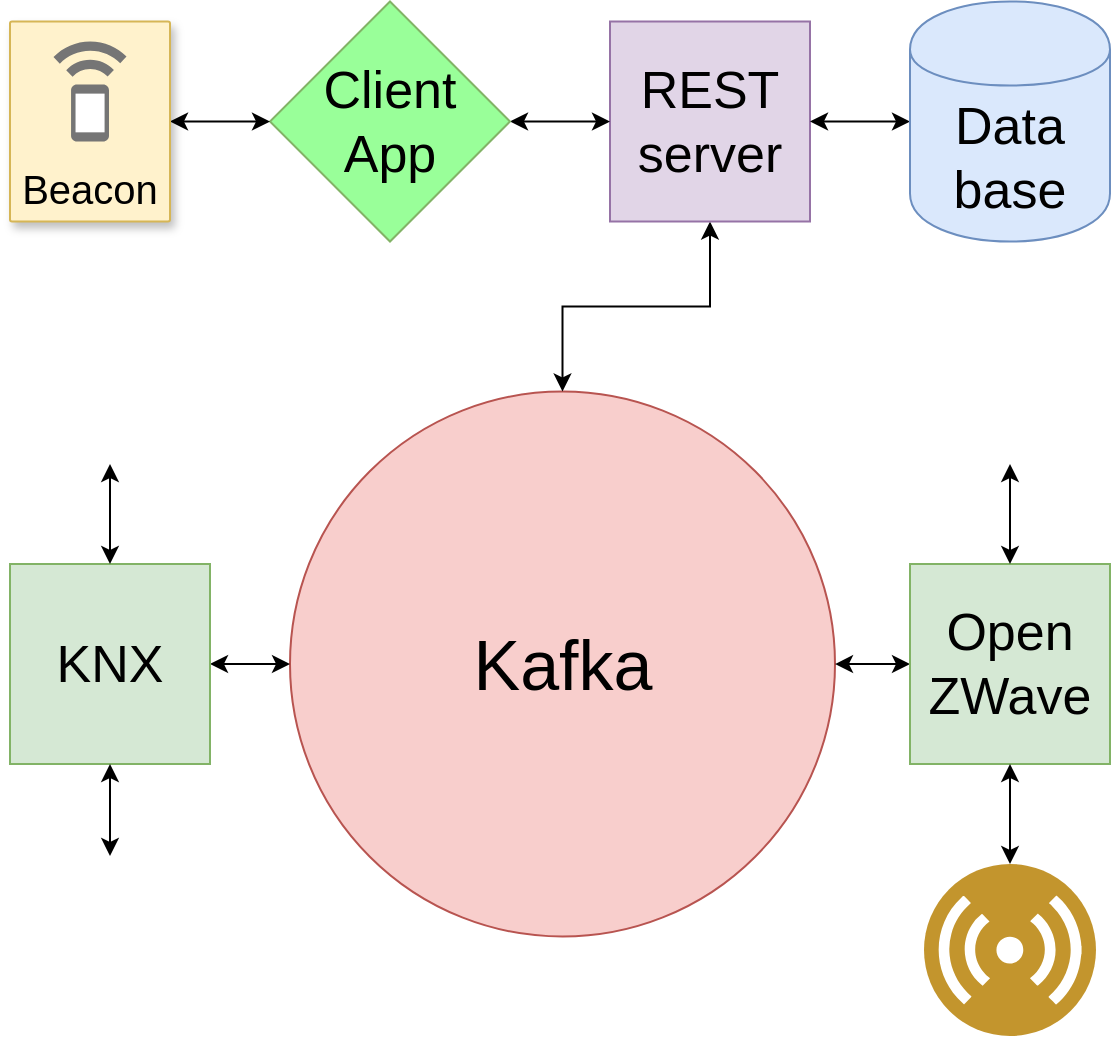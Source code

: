<mxfile version="12.4.8" type="device"><diagram id="hJPKtiZCH8U18nDD04zk" name="Page-1"><mxGraphModel dx="1585" dy="648" grid="1" gridSize="10" guides="1" tooltips="1" connect="1" arrows="1" fold="1" page="0" pageScale="1" pageWidth="827" pageHeight="1169" math="0" shadow="0"><root><mxCell id="0"/><mxCell id="1" parent="0"/><mxCell id="OYLzrGyQOJT7fG7lCAyo-1" value="Kafka" style="ellipse;whiteSpace=wrap;html=1;aspect=fixed;fontSize=35;fillColor=#f8cecc;strokeColor=#b85450;" parent="1" vertex="1"><mxGeometry x="-70" y="283.75" width="272.5" height="272.5" as="geometry"/></mxCell><mxCell id="CMZmK1EBAPhevOV95E88-8" style="edgeStyle=orthogonalEdgeStyle;rounded=0;orthogonalLoop=1;jettySize=auto;html=1;startArrow=classic;startFill=1;fontSize=20;" edge="1" parent="1" source="OYLzrGyQOJT7fG7lCAyo-6" target="OYLzrGyQOJT7fG7lCAyo-1"><mxGeometry relative="1" as="geometry"/></mxCell><mxCell id="OYLzrGyQOJT7fG7lCAyo-6" value="REST server" style="whiteSpace=wrap;html=1;aspect=fixed;fontSize=26;fillColor=#e1d5e7;strokeColor=#9673a6;" parent="1" vertex="1"><mxGeometry x="90" y="98.75" width="100" height="100" as="geometry"/></mxCell><mxCell id="W_J8wzUdvyJl8Zqh2S_G-8" style="edgeStyle=orthogonalEdgeStyle;rounded=0;orthogonalLoop=1;jettySize=auto;html=1;startArrow=classic;startFill=1;" parent="1" source="OYLzrGyQOJT7fG7lCAyo-7" target="OYLzrGyQOJT7fG7lCAyo-6" edge="1"><mxGeometry relative="1" as="geometry"/></mxCell><mxCell id="OYLzrGyQOJT7fG7lCAyo-7" value="Client App" style="rhombus;whiteSpace=wrap;html=1;fontSize=26;fillColor=#99FF99;strokeColor=#82b366;" parent="1" vertex="1"><mxGeometry x="-80" y="88.75" width="120" height="120" as="geometry"/></mxCell><mxCell id="W_J8wzUdvyJl8Zqh2S_G-9" style="edgeStyle=orthogonalEdgeStyle;rounded=0;orthogonalLoop=1;jettySize=auto;html=1;startArrow=classic;startFill=1;" parent="1" source="OYLzrGyQOJT7fG7lCAyo-11" target="OYLzrGyQOJT7fG7lCAyo-6" edge="1"><mxGeometry relative="1" as="geometry"/></mxCell><mxCell id="OYLzrGyQOJT7fG7lCAyo-11" value="Data base" style="shape=cylinder;whiteSpace=wrap;html=1;boundedLbl=1;backgroundOutline=1;fontSize=26;fillColor=#dae8fc;strokeColor=#6c8ebf;" parent="1" vertex="1"><mxGeometry x="240" y="88.75" width="100" height="120" as="geometry"/></mxCell><mxCell id="CMZmK1EBAPhevOV95E88-12" style="edgeStyle=orthogonalEdgeStyle;rounded=0;orthogonalLoop=1;jettySize=auto;html=1;startArrow=classic;startFill=1;fontSize=20;" edge="1" parent="1" source="OYLzrGyQOJT7fG7lCAyo-3" target="OYLzrGyQOJT7fG7lCAyo-1"><mxGeometry relative="1" as="geometry"/></mxCell><mxCell id="OYLzrGyQOJT7fG7lCAyo-3" value="Open ZWave" style="whiteSpace=wrap;html=1;aspect=fixed;fontSize=26;fillColor=#d5e8d4;strokeColor=#82b366;" parent="1" vertex="1"><mxGeometry x="240" y="370" width="100" height="100" as="geometry"/></mxCell><mxCell id="W_J8wzUdvyJl8Zqh2S_G-16" value="" style="shape=image;html=1;verticalAlign=top;verticalLabelPosition=bottom;labelBackgroundColor=#ffffff;imageAspect=0;aspect=fixed;image=https://cdn0.iconfinder.com/data/icons/small-n-flat/24/678078-light-bulb-128.png;rounded=0;comic=0;gradientColor=none;" parent="1" vertex="1"><mxGeometry x="240" y="220" width="100" height="100" as="geometry"/></mxCell><mxCell id="W_J8wzUdvyJl8Zqh2S_G-32" style="edgeStyle=orthogonalEdgeStyle;rounded=0;orthogonalLoop=1;jettySize=auto;html=1;startArrow=classic;startFill=1;fontSize=35;" parent="1" source="OYLzrGyQOJT7fG7lCAyo-3" target="W_J8wzUdvyJl8Zqh2S_G-16" edge="1"><mxGeometry relative="1" as="geometry"/></mxCell><mxCell id="W_J8wzUdvyJl8Zqh2S_G-17" value="" style="aspect=fixed;perimeter=ellipsePerimeter;html=1;align=center;shadow=0;dashed=0;fontColor=#4277BB;labelBackgroundColor=#ffffff;fontSize=12;spacingTop=3;image;image=img/lib/ibm/users/sensor.svg;rounded=0;comic=0;gradientColor=none;" parent="1" vertex="1"><mxGeometry x="247" y="520" width="86" height="86" as="geometry"/></mxCell><mxCell id="W_J8wzUdvyJl8Zqh2S_G-31" style="edgeStyle=orthogonalEdgeStyle;rounded=0;orthogonalLoop=1;jettySize=auto;html=1;startArrow=classic;startFill=1;fontSize=35;" parent="1" source="OYLzrGyQOJT7fG7lCAyo-3" target="W_J8wzUdvyJl8Zqh2S_G-17" edge="1"><mxGeometry relative="1" as="geometry"/></mxCell><mxCell id="CMZmK1EBAPhevOV95E88-11" style="edgeStyle=orthogonalEdgeStyle;rounded=0;orthogonalLoop=1;jettySize=auto;html=1;startArrow=classic;startFill=1;fontSize=20;" edge="1" parent="1" source="OYLzrGyQOJT7fG7lCAyo-2" target="OYLzrGyQOJT7fG7lCAyo-1"><mxGeometry relative="1" as="geometry"/></mxCell><mxCell id="OYLzrGyQOJT7fG7lCAyo-2" value="KNX" style="whiteSpace=wrap;html=1;aspect=fixed;fontSize=26;fillColor=#d5e8d4;strokeColor=#82b366;" parent="1" vertex="1"><mxGeometry x="-210" y="370" width="100" height="100" as="geometry"/></mxCell><mxCell id="W_J8wzUdvyJl8Zqh2S_G-13" value="" style="shape=image;html=1;verticalAlign=top;verticalLabelPosition=bottom;labelBackgroundColor=#ffffff;imageAspect=0;aspect=fixed;image=https://cdn3.iconfinder.com/data/icons/car-parts-18/64/car-condenser-radiator-heat-exchanger-128.png;rounded=0;comic=0;gradientColor=none;" parent="1" vertex="1"><mxGeometry x="-205.5" y="229" width="91" height="91" as="geometry"/></mxCell><mxCell id="W_J8wzUdvyJl8Zqh2S_G-29" style="edgeStyle=orthogonalEdgeStyle;rounded=0;orthogonalLoop=1;jettySize=auto;html=1;startArrow=classic;startFill=1;fontSize=35;" parent="1" source="OYLzrGyQOJT7fG7lCAyo-2" target="W_J8wzUdvyJl8Zqh2S_G-13" edge="1"><mxGeometry relative="1" as="geometry"/></mxCell><mxCell id="W_J8wzUdvyJl8Zqh2S_G-14" value="" style="shape=image;html=1;verticalAlign=top;verticalLabelPosition=bottom;labelBackgroundColor=#ffffff;imageAspect=0;aspect=fixed;image=https://cdn2.iconfinder.com/data/icons/household-things/64/house_window-128.png;rounded=0;comic=0;gradientColor=none;" parent="1" vertex="1"><mxGeometry x="-205" y="516" width="90" height="90" as="geometry"/></mxCell><mxCell id="W_J8wzUdvyJl8Zqh2S_G-28" style="edgeStyle=orthogonalEdgeStyle;rounded=0;orthogonalLoop=1;jettySize=auto;html=1;startArrow=classic;startFill=1;fontSize=35;" parent="1" source="OYLzrGyQOJT7fG7lCAyo-2" target="W_J8wzUdvyJl8Zqh2S_G-14" edge="1"><mxGeometry relative="1" as="geometry"/></mxCell><mxCell id="CMZmK1EBAPhevOV95E88-7" style="edgeStyle=orthogonalEdgeStyle;rounded=0;orthogonalLoop=1;jettySize=auto;html=1;startArrow=classic;startFill=1;fontSize=20;" edge="1" parent="1" source="CMZmK1EBAPhevOV95E88-1" target="OYLzrGyQOJT7fG7lCAyo-7"><mxGeometry relative="1" as="geometry"/></mxCell><mxCell id="CMZmK1EBAPhevOV95E88-1" value="Beacon" style="strokeColor=#d6b656;shadow=1;strokeWidth=1;rounded=1;absoluteArcSize=1;arcSize=2;labelPosition=center;verticalLabelPosition=middle;align=center;verticalAlign=bottom;spacingLeft=0;fontSize=20;whiteSpace=wrap;spacingBottom=2;fillColor=#fff2cc;" vertex="1" parent="1"><mxGeometry x="-210" y="98.75" width="80" height="100" as="geometry"/></mxCell><mxCell id="CMZmK1EBAPhevOV95E88-2" value="" style="dashed=0;connectable=0;html=1;fillColor=#757575;strokeColor=none;shape=mxgraph.gcp2.beacon;part=1;" vertex="1" parent="CMZmK1EBAPhevOV95E88-1"><mxGeometry x="0.5" width="36.5" height="50" relative="1" as="geometry"><mxPoint x="-18.25" y="10" as="offset"/></mxGeometry></mxCell></root></mxGraphModel></diagram></mxfile>